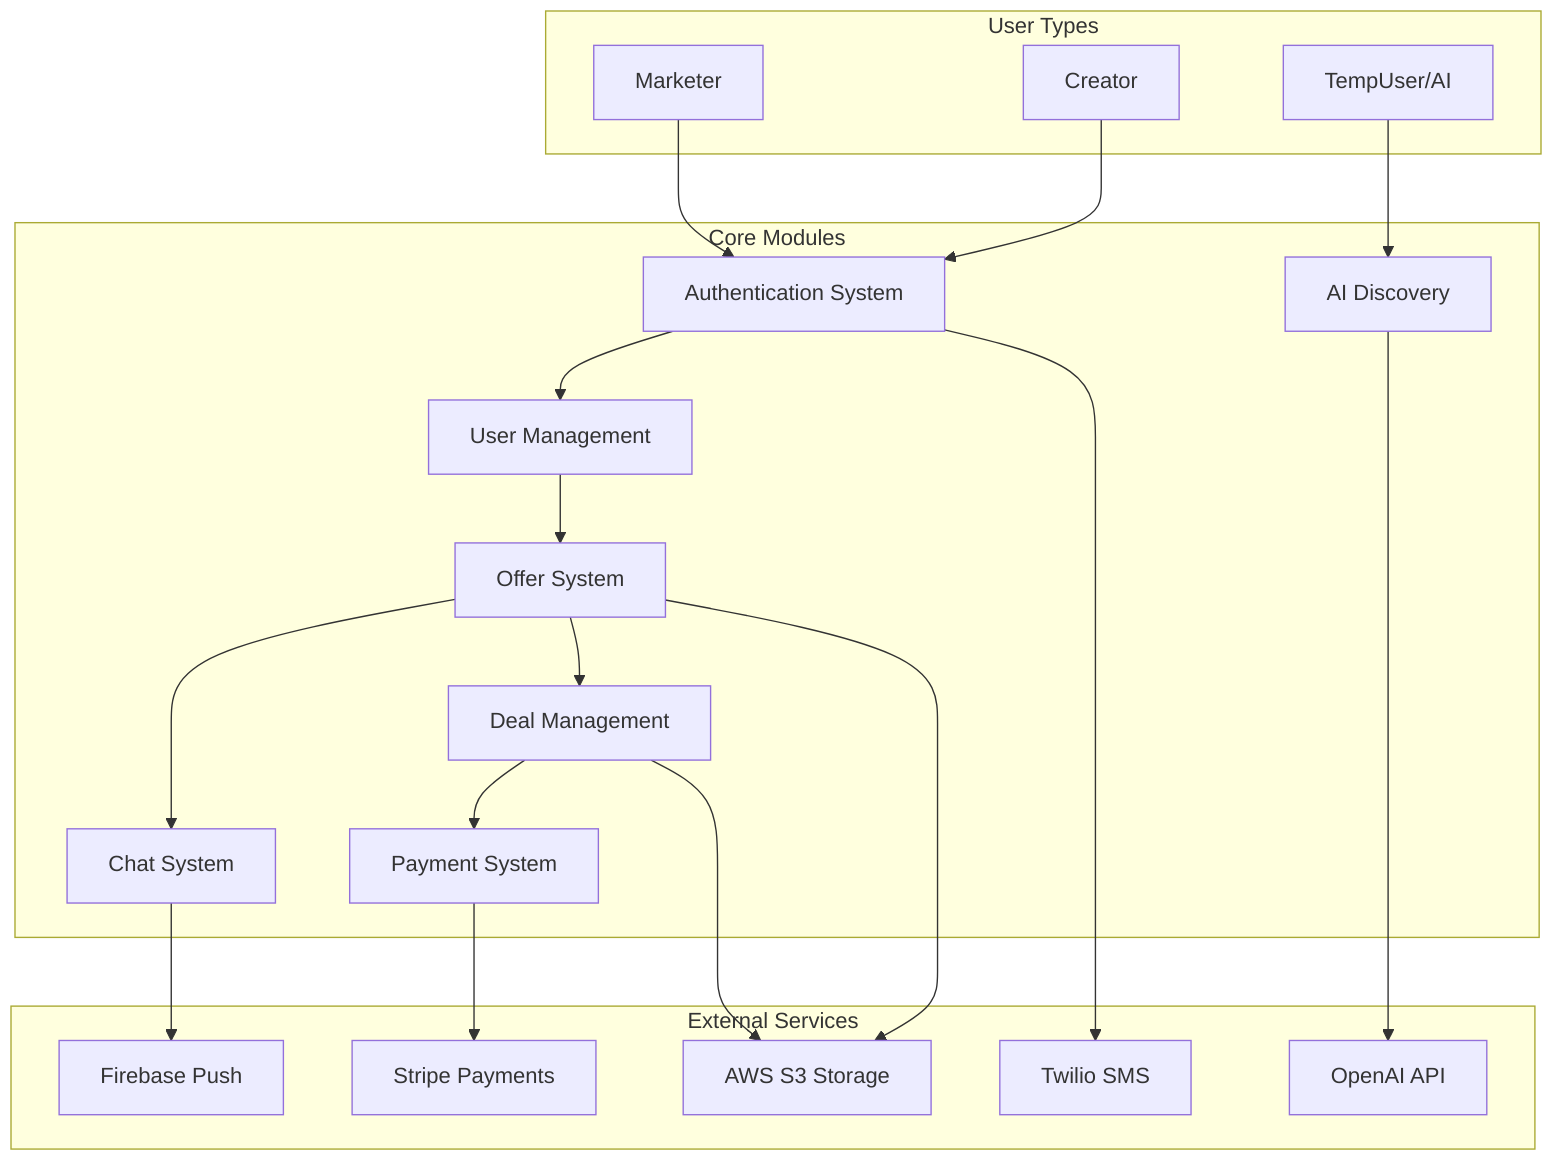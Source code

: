 graph TB
    subgraph "User Types"
        M[Marketer]
        C[Creator]
        T[TempUser/AI]
    end
    
    subgraph "Core Modules"
        AUTH[Authentication System]
        USERS[User Management]
        OFFERS[Offer System]
        DEALS[Deal Management]
        CHAT[Chat System]
        PAY[Payment System]
        AI[AI Discovery]
    end
    
    subgraph "External Services"
        STRIPE[Stripe Payments]
        FIREBASE[Firebase Push]
        TWILIO[Twilio SMS]
        OPENAI[OpenAI API]
        AWS[AWS S3 Storage]
    end
    
    M --> AUTH
    C --> AUTH
    T --> AI
    
    AUTH --> USERS
    USERS --> OFFERS
    OFFERS --> CHAT
    OFFERS --> DEALS
    DEALS --> PAY
    
    PAY --> STRIPE
    AUTH --> TWILIO
    CHAT --> FIREBASE
    AI --> OPENAI
    OFFERS --> AWS
    DEALS --> AWS